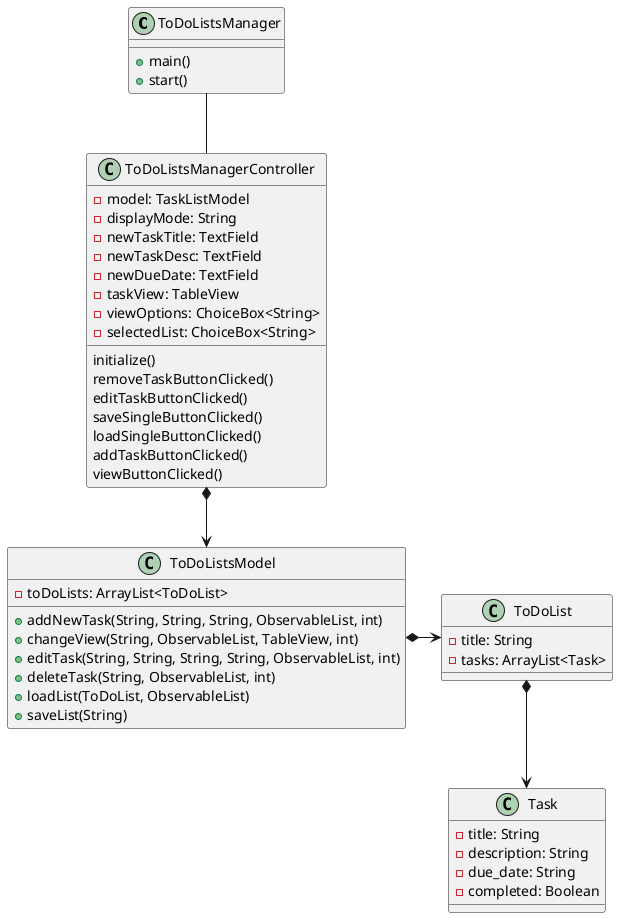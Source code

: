@startuml
'https://plantuml.com/class-diagram

class ToDoListsManager {
    + main()
    + start()
}

class ToDoListsManagerController {
    - model: TaskListModel
    - displayMode: String
    - newTaskTitle: TextField
    - newTaskDesc: TextField
    - newDueDate: TextField
    - taskView: TableView
    - viewOptions: ChoiceBox<String>
    - selectedList: ChoiceBox<String>

    initialize()
    removeTaskButtonClicked()
    editTaskButtonClicked()
    saveSingleButtonClicked()
    loadSingleButtonClicked()
    addTaskButtonClicked()
    viewButtonClicked()
}

class ToDoListsModel {
    - toDoLists: ArrayList<ToDoList>

    + addNewTask(String, String, String, ObservableList, int)
    + changeView(String, ObservableList, TableView, int)
    + editTask(String, String, String, String, ObservableList, int)
    + deleteTask(String, ObservableList, int)
    + loadList(ToDoList, ObservableList)
    + saveList(String)
}

class ToDoList {
    - title: String
    - tasks: ArrayList<Task>
}

class Task {
    - title: String
    - description: String
    - due_date: String
    - completed: Boolean
}


ToDoListsManager -- ToDoListsManagerController
ToDoListsManagerController *--> ToDoListsModel
ToDoListsModel *-> ToDoList
ToDoList *--> Task

@enduml